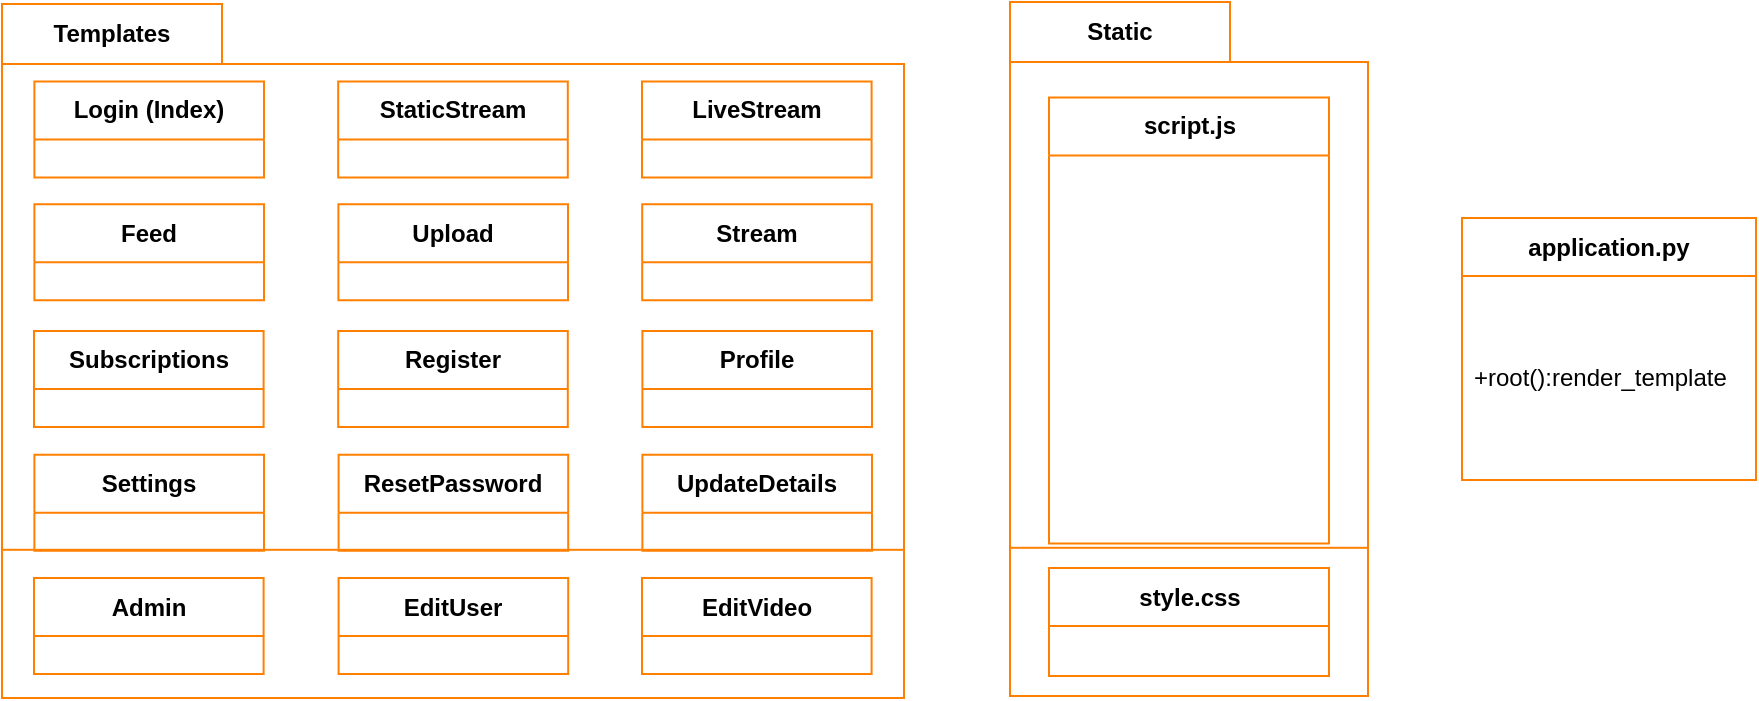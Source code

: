 <mxfile version="24.7.14">
  <diagram name="Page-1" id="DERIRQ6HwPs8k5mACWTO">
    <mxGraphModel dx="1355" dy="909" grid="0" gridSize="10" guides="1" tooltips="1" connect="1" arrows="1" fold="1" page="0" pageScale="1" pageWidth="850" pageHeight="1100" math="0" shadow="0">
      <root>
        <mxCell id="0" />
        <mxCell id="1" parent="0" />
        <mxCell id="czp1n6SBM71Q5TVRjh1F-33" value="&lt;div&gt;application.py&lt;/div&gt;" style="swimlane;fontStyle=1;align=center;verticalAlign=middle;childLayout=stackLayout;horizontal=1;startSize=29;horizontalStack=0;resizeParent=1;resizeParentMax=0;resizeLast=0;collapsible=0;marginBottom=0;html=1;whiteSpace=wrap;strokeColor=#FF8000;" vertex="1" parent="1">
          <mxGeometry x="504" y="50" width="147" height="131" as="geometry" />
        </mxCell>
        <mxCell id="czp1n6SBM71Q5TVRjh1F-35" value="+root():render_template" style="text;html=1;strokeColor=#FF8000;fillColor=none;align=left;verticalAlign=middle;spacingLeft=4;spacingRight=4;overflow=hidden;rotatable=0;points=[[0,0.5],[1,0.5]];portConstraint=eastwest;whiteSpace=wrap;" vertex="1" parent="czp1n6SBM71Q5TVRjh1F-33">
          <mxGeometry y="29" width="147" height="102" as="geometry" />
        </mxCell>
        <mxCell id="czp1n6SBM71Q5TVRjh1F-36" value="Static" style="shape=folder;fontStyle=1;tabWidth=110;tabHeight=30;tabPosition=left;html=1;boundedLbl=1;labelInHeader=1;container=1;collapsible=0;whiteSpace=wrap;strokeColor=#FF8000;" vertex="1" parent="1">
          <mxGeometry x="278" y="-58" width="179" height="347" as="geometry" />
        </mxCell>
        <mxCell id="czp1n6SBM71Q5TVRjh1F-37" value="" style="html=1;strokeColor=#FF8000;resizeWidth=1;resizeHeight=1;fillColor=none;part=1;connectable=0;allowArrows=0;deletable=0;whiteSpace=wrap;" vertex="1" parent="czp1n6SBM71Q5TVRjh1F-36">
          <mxGeometry width="179.0" height="242.9" relative="1" as="geometry">
            <mxPoint y="30" as="offset" />
          </mxGeometry>
        </mxCell>
        <mxCell id="czp1n6SBM71Q5TVRjh1F-44" value="script.js" style="swimlane;fontStyle=1;align=center;verticalAlign=middle;childLayout=stackLayout;horizontal=1;startSize=29;horizontalStack=0;resizeParent=1;resizeParentMax=0;resizeLast=0;collapsible=0;marginBottom=0;html=1;whiteSpace=wrap;strokeColor=#FF8000;" vertex="1" parent="czp1n6SBM71Q5TVRjh1F-36">
          <mxGeometry x="19.5" y="47.742" width="140" height="223" as="geometry" />
        </mxCell>
        <mxCell id="czp1n6SBM71Q5TVRjh1F-40" value="style.css" style="swimlane;fontStyle=1;align=center;verticalAlign=middle;childLayout=stackLayout;horizontal=1;startSize=29;horizontalStack=0;resizeParent=1;resizeParentMax=0;resizeLast=0;collapsible=0;marginBottom=0;html=1;whiteSpace=wrap;strokeColor=#FF8000;" vertex="1" parent="czp1n6SBM71Q5TVRjh1F-36">
          <mxGeometry x="19.5" y="283" width="140" height="54" as="geometry" />
        </mxCell>
        <mxCell id="czp1n6SBM71Q5TVRjh1F-4" value="Templates" style="shape=folder;fontStyle=1;tabWidth=110;tabHeight=30;tabPosition=left;html=1;boundedLbl=1;labelInHeader=1;container=1;collapsible=0;whiteSpace=wrap;strokeColor=#FF8000;" vertex="1" parent="1">
          <mxGeometry x="-226" y="-57" width="451" height="347" as="geometry" />
        </mxCell>
        <mxCell id="czp1n6SBM71Q5TVRjh1F-5" value="" style="html=1;strokeColor=#FF8000;resizeWidth=1;resizeHeight=1;fillColor=none;part=1;connectable=0;allowArrows=0;deletable=0;whiteSpace=wrap;" vertex="1" parent="czp1n6SBM71Q5TVRjh1F-4">
          <mxGeometry width="451" height="242.9" relative="1" as="geometry">
            <mxPoint y="30" as="offset" />
          </mxGeometry>
        </mxCell>
        <mxCell id="czp1n6SBM71Q5TVRjh1F-6" value="&lt;div&gt;StaticStream&lt;/div&gt;" style="swimlane;fontStyle=1;align=center;verticalAlign=middle;childLayout=stackLayout;horizontal=1;startSize=29;horizontalStack=0;resizeParent=1;resizeParentMax=0;resizeLast=0;collapsible=0;marginBottom=0;html=1;whiteSpace=wrap;strokeColor=#FF8000;" vertex="1" parent="czp1n6SBM71Q5TVRjh1F-4">
          <mxGeometry x="168.1" y="38.7" width="114.8" height="48.046" as="geometry" />
        </mxCell>
        <mxCell id="czp1n6SBM71Q5TVRjh1F-7" value="LiveStream" style="swimlane;fontStyle=1;align=center;verticalAlign=middle;childLayout=stackLayout;horizontal=1;startSize=29;horizontalStack=0;resizeParent=1;resizeParentMax=0;resizeLast=0;collapsible=0;marginBottom=0;html=1;whiteSpace=wrap;strokeColor=#FF8000;" vertex="1" parent="czp1n6SBM71Q5TVRjh1F-4">
          <mxGeometry x="320" y="38.7" width="114.8" height="48.046" as="geometry" />
        </mxCell>
        <mxCell id="czp1n6SBM71Q5TVRjh1F-10" value="Upload" style="swimlane;fontStyle=1;align=center;verticalAlign=middle;childLayout=stackLayout;horizontal=1;startSize=29;horizontalStack=0;resizeParent=1;resizeParentMax=0;resizeLast=0;collapsible=0;marginBottom=0;html=1;whiteSpace=wrap;strokeColor=#FF8000;" vertex="1" parent="czp1n6SBM71Q5TVRjh1F-4">
          <mxGeometry x="168.2" y="100.1" width="114.8" height="48.046" as="geometry" />
        </mxCell>
        <mxCell id="czp1n6SBM71Q5TVRjh1F-11" value="Stream" style="swimlane;fontStyle=1;align=center;verticalAlign=middle;childLayout=stackLayout;horizontal=1;startSize=29;horizontalStack=0;resizeParent=1;resizeParentMax=0;resizeLast=0;collapsible=0;marginBottom=0;html=1;whiteSpace=wrap;strokeColor=#FF8000;" vertex="1" parent="czp1n6SBM71Q5TVRjh1F-4">
          <mxGeometry x="320.1" y="100.1" width="114.8" height="48.046" as="geometry" />
        </mxCell>
        <mxCell id="czp1n6SBM71Q5TVRjh1F-12" value="Subscriptions" style="swimlane;fontStyle=1;align=center;verticalAlign=middle;childLayout=stackLayout;horizontal=1;startSize=29;horizontalStack=0;resizeParent=1;resizeParentMax=0;resizeLast=0;collapsible=0;marginBottom=0;html=1;whiteSpace=wrap;strokeColor=#FF8000;" vertex="1" parent="czp1n6SBM71Q5TVRjh1F-4">
          <mxGeometry x="16" y="163.5" width="114.8" height="48.046" as="geometry" />
        </mxCell>
        <mxCell id="czp1n6SBM71Q5TVRjh1F-13" value="Register" style="swimlane;fontStyle=1;align=center;verticalAlign=middle;childLayout=stackLayout;horizontal=1;startSize=29;horizontalStack=0;resizeParent=1;resizeParentMax=0;resizeLast=0;collapsible=0;marginBottom=0;html=1;whiteSpace=wrap;strokeColor=#FF8000;" vertex="1" parent="czp1n6SBM71Q5TVRjh1F-4">
          <mxGeometry x="168.1" y="163.5" width="114.8" height="48.046" as="geometry" />
        </mxCell>
        <mxCell id="czp1n6SBM71Q5TVRjh1F-14" value="Login (Index)" style="swimlane;fontStyle=1;align=center;verticalAlign=middle;childLayout=stackLayout;horizontal=1;startSize=29;horizontalStack=0;resizeParent=1;resizeParentMax=0;resizeLast=0;collapsible=0;marginBottom=0;html=1;whiteSpace=wrap;strokeColor=#FF8000;" vertex="1" parent="czp1n6SBM71Q5TVRjh1F-4">
          <mxGeometry x="16.2" y="38.7" width="114.8" height="48.046" as="geometry" />
        </mxCell>
        <mxCell id="czp1n6SBM71Q5TVRjh1F-15" value="Settings" style="swimlane;fontStyle=1;align=center;verticalAlign=middle;childLayout=stackLayout;horizontal=1;startSize=29;horizontalStack=0;resizeParent=1;resizeParentMax=0;resizeLast=0;collapsible=0;marginBottom=0;html=1;whiteSpace=wrap;strokeColor=#FF8000;" vertex="1" parent="czp1n6SBM71Q5TVRjh1F-4">
          <mxGeometry x="16.2" y="225.341" width="114.8" height="48.046" as="geometry" />
        </mxCell>
        <mxCell id="czp1n6SBM71Q5TVRjh1F-16" value="ResetPassword" style="swimlane;fontStyle=1;align=center;verticalAlign=middle;childLayout=stackLayout;horizontal=1;startSize=29;horizontalStack=0;resizeParent=1;resizeParentMax=0;resizeLast=0;collapsible=0;marginBottom=0;html=1;whiteSpace=wrap;strokeColor=#FF8000;" vertex="1" parent="czp1n6SBM71Q5TVRjh1F-4">
          <mxGeometry x="168.3" y="225.341" width="114.8" height="48.046" as="geometry" />
        </mxCell>
        <mxCell id="czp1n6SBM71Q5TVRjh1F-17" value="UpdateDetails" style="swimlane;fontStyle=1;align=center;verticalAlign=middle;childLayout=stackLayout;horizontal=1;startSize=29;horizontalStack=0;resizeParent=1;resizeParentMax=0;resizeLast=0;collapsible=0;marginBottom=0;html=1;whiteSpace=wrap;strokeColor=#FF8000;" vertex="1" parent="czp1n6SBM71Q5TVRjh1F-4">
          <mxGeometry x="320.2" y="225.341" width="114.8" height="48.046" as="geometry" />
        </mxCell>
        <mxCell id="czp1n6SBM71Q5TVRjh1F-9" value="Profile" style="swimlane;fontStyle=1;align=center;verticalAlign=middle;childLayout=stackLayout;horizontal=1;startSize=29;horizontalStack=0;resizeParent=1;resizeParentMax=0;resizeLast=0;collapsible=0;marginBottom=0;html=1;whiteSpace=wrap;strokeColor=#FF8000;" vertex="1" parent="czp1n6SBM71Q5TVRjh1F-4">
          <mxGeometry x="320.2" y="163.5" width="114.8" height="48.046" as="geometry" />
        </mxCell>
        <mxCell id="czp1n6SBM71Q5TVRjh1F-18" value="Admin" style="swimlane;fontStyle=1;align=center;verticalAlign=middle;childLayout=stackLayout;horizontal=1;startSize=29;horizontalStack=0;resizeParent=1;resizeParentMax=0;resizeLast=0;collapsible=0;marginBottom=0;html=1;whiteSpace=wrap;strokeColor=#FF8000;" vertex="1" parent="czp1n6SBM71Q5TVRjh1F-4">
          <mxGeometry x="16.0" y="287.001" width="114.8" height="48.046" as="geometry" />
        </mxCell>
        <mxCell id="czp1n6SBM71Q5TVRjh1F-1" value="Feed" style="swimlane;fontStyle=1;align=center;verticalAlign=middle;childLayout=stackLayout;horizontal=1;startSize=29;horizontalStack=0;resizeParent=1;resizeParentMax=0;resizeLast=0;collapsible=0;marginBottom=0;html=1;whiteSpace=wrap;strokeColor=#FF8000;" vertex="1" parent="czp1n6SBM71Q5TVRjh1F-4">
          <mxGeometry x="16.2" y="100.1" width="114.8" height="48.046" as="geometry" />
        </mxCell>
        <mxCell id="czp1n6SBM71Q5TVRjh1F-47" value="EditUser" style="swimlane;fontStyle=1;align=center;verticalAlign=middle;childLayout=stackLayout;horizontal=1;startSize=29;horizontalStack=0;resizeParent=1;resizeParentMax=0;resizeLast=0;collapsible=0;marginBottom=0;html=1;whiteSpace=wrap;strokeColor=#FF8000;" vertex="1" parent="czp1n6SBM71Q5TVRjh1F-4">
          <mxGeometry x="168.3" y="287.001" width="114.8" height="48.046" as="geometry" />
        </mxCell>
        <mxCell id="czp1n6SBM71Q5TVRjh1F-48" value="EditVideo" style="swimlane;fontStyle=1;align=center;verticalAlign=middle;childLayout=stackLayout;horizontal=1;startSize=29;horizontalStack=0;resizeParent=1;resizeParentMax=0;resizeLast=0;collapsible=0;marginBottom=0;html=1;whiteSpace=wrap;strokeColor=#FF8000;" vertex="1" parent="czp1n6SBM71Q5TVRjh1F-4">
          <mxGeometry x="320" y="287.001" width="114.8" height="48.046" as="geometry" />
        </mxCell>
      </root>
    </mxGraphModel>
  </diagram>
</mxfile>
